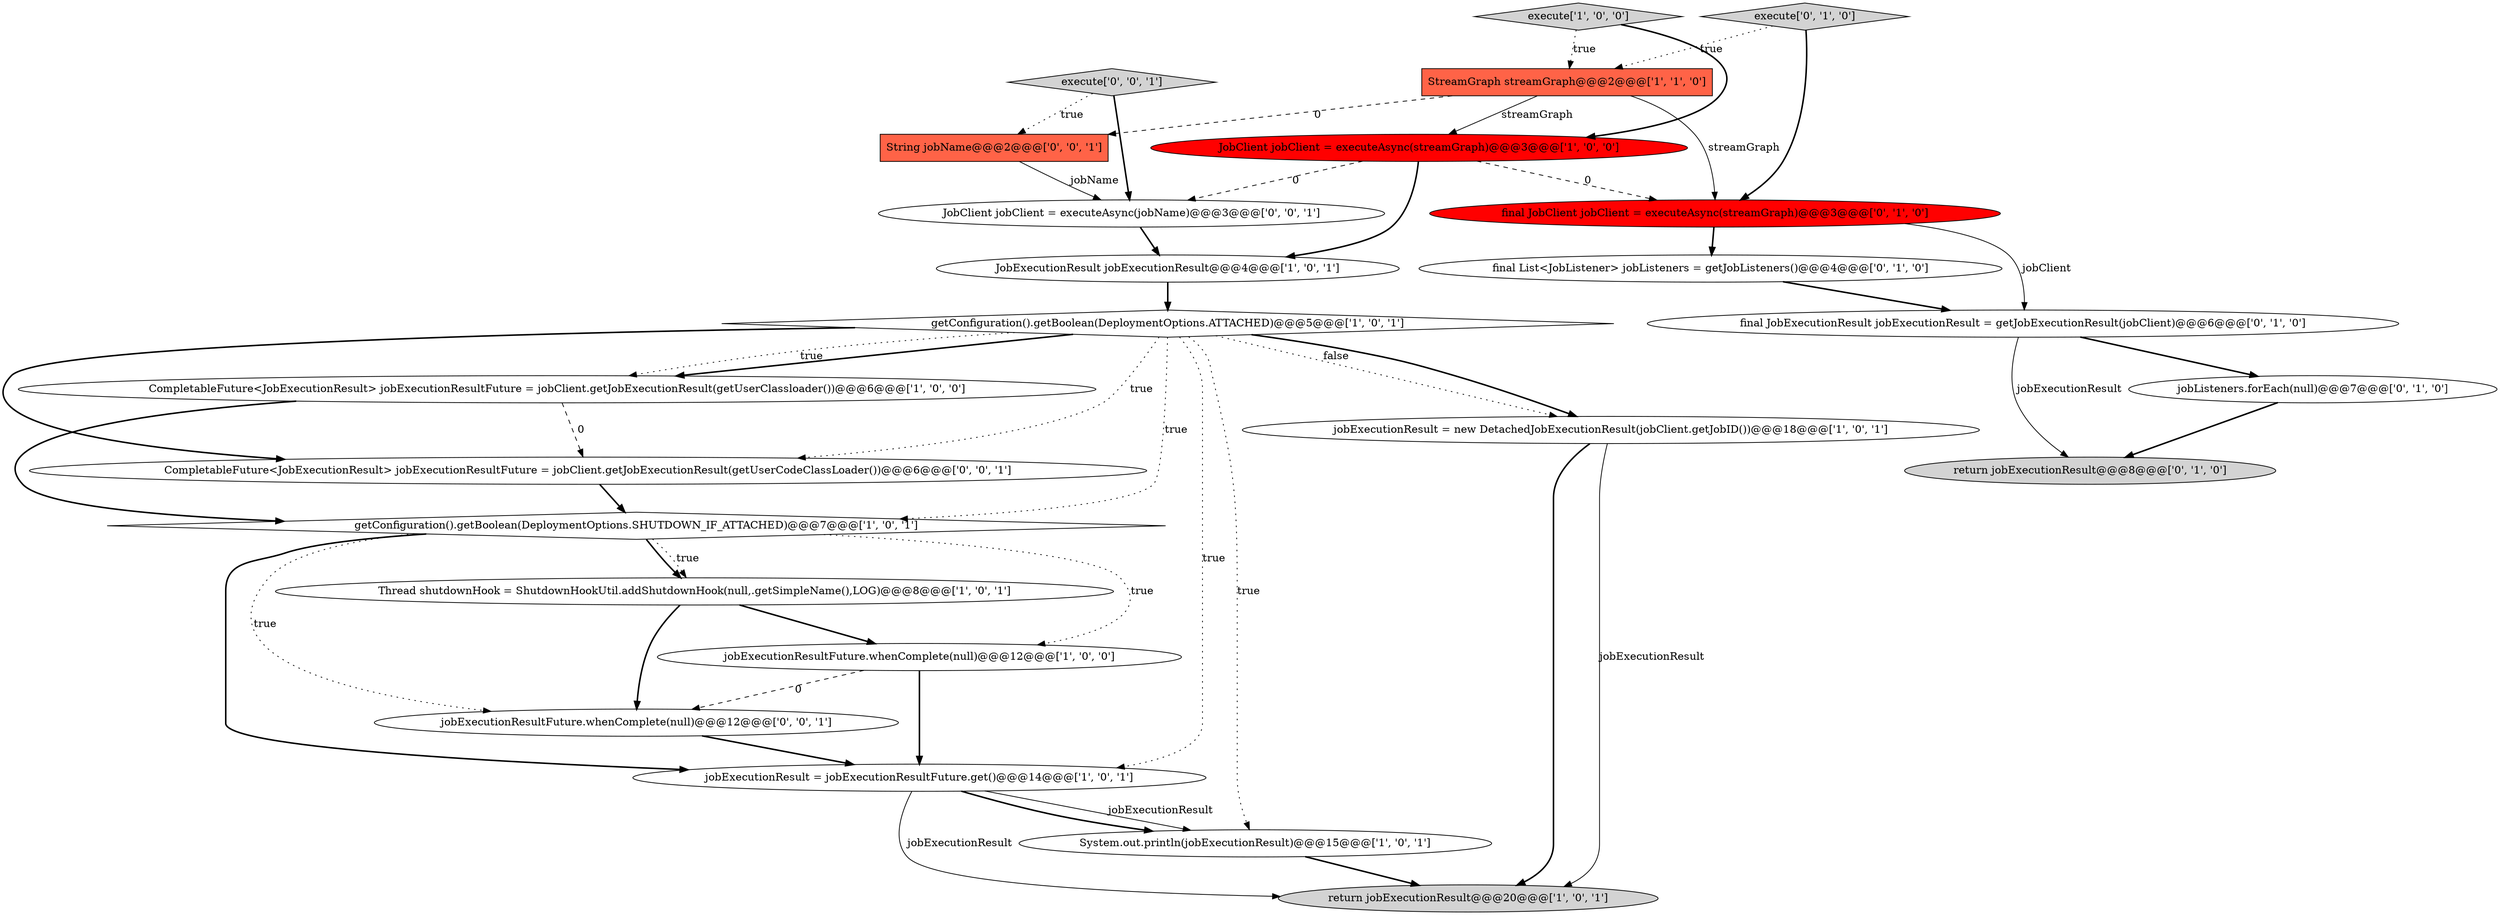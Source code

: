 digraph {
4 [style = filled, label = "jobExecutionResult = jobExecutionResultFuture.get()@@@14@@@['1', '0', '1']", fillcolor = white, shape = ellipse image = "AAA0AAABBB1BBB"];
12 [style = filled, label = "Thread shutdownHook = ShutdownHookUtil.addShutdownHook(null,.getSimpleName(),LOG)@@@8@@@['1', '0', '1']", fillcolor = white, shape = ellipse image = "AAA0AAABBB1BBB"];
3 [style = filled, label = "getConfiguration().getBoolean(DeploymentOptions.ATTACHED)@@@5@@@['1', '0', '1']", fillcolor = white, shape = diamond image = "AAA0AAABBB1BBB"];
1 [style = filled, label = "jobExecutionResultFuture.whenComplete(null)@@@12@@@['1', '0', '0']", fillcolor = white, shape = ellipse image = "AAA0AAABBB1BBB"];
15 [style = filled, label = "final JobClient jobClient = executeAsync(streamGraph)@@@3@@@['0', '1', '0']", fillcolor = red, shape = ellipse image = "AAA1AAABBB2BBB"];
10 [style = filled, label = "System.out.println(jobExecutionResult)@@@15@@@['1', '0', '1']", fillcolor = white, shape = ellipse image = "AAA0AAABBB1BBB"];
22 [style = filled, label = "execute['0', '0', '1']", fillcolor = lightgray, shape = diamond image = "AAA0AAABBB3BBB"];
9 [style = filled, label = "getConfiguration().getBoolean(DeploymentOptions.SHUTDOWN_IF_ATTACHED)@@@7@@@['1', '0', '1']", fillcolor = white, shape = diamond image = "AAA0AAABBB1BBB"];
6 [style = filled, label = "return jobExecutionResult@@@20@@@['1', '0', '1']", fillcolor = lightgray, shape = ellipse image = "AAA0AAABBB1BBB"];
18 [style = filled, label = "execute['0', '1', '0']", fillcolor = lightgray, shape = diamond image = "AAA0AAABBB2BBB"];
7 [style = filled, label = "JobExecutionResult jobExecutionResult@@@4@@@['1', '0', '1']", fillcolor = white, shape = ellipse image = "AAA0AAABBB1BBB"];
0 [style = filled, label = "CompletableFuture<JobExecutionResult> jobExecutionResultFuture = jobClient.getJobExecutionResult(getUserClassloader())@@@6@@@['1', '0', '0']", fillcolor = white, shape = ellipse image = "AAA0AAABBB1BBB"];
13 [style = filled, label = "jobListeners.forEach(null)@@@7@@@['0', '1', '0']", fillcolor = white, shape = ellipse image = "AAA0AAABBB2BBB"];
20 [style = filled, label = "String jobName@@@2@@@['0', '0', '1']", fillcolor = tomato, shape = box image = "AAA0AAABBB3BBB"];
2 [style = filled, label = "JobClient jobClient = executeAsync(streamGraph)@@@3@@@['1', '0', '0']", fillcolor = red, shape = ellipse image = "AAA1AAABBB1BBB"];
23 [style = filled, label = "CompletableFuture<JobExecutionResult> jobExecutionResultFuture = jobClient.getJobExecutionResult(getUserCodeClassLoader())@@@6@@@['0', '0', '1']", fillcolor = white, shape = ellipse image = "AAA0AAABBB3BBB"];
14 [style = filled, label = "final JobExecutionResult jobExecutionResult = getJobExecutionResult(jobClient)@@@6@@@['0', '1', '0']", fillcolor = white, shape = ellipse image = "AAA0AAABBB2BBB"];
5 [style = filled, label = "execute['1', '0', '0']", fillcolor = lightgray, shape = diamond image = "AAA0AAABBB1BBB"];
11 [style = filled, label = "StreamGraph streamGraph@@@2@@@['1', '1', '0']", fillcolor = tomato, shape = box image = "AAA0AAABBB1BBB"];
21 [style = filled, label = "jobExecutionResultFuture.whenComplete(null)@@@12@@@['0', '0', '1']", fillcolor = white, shape = ellipse image = "AAA0AAABBB3BBB"];
19 [style = filled, label = "JobClient jobClient = executeAsync(jobName)@@@3@@@['0', '0', '1']", fillcolor = white, shape = ellipse image = "AAA0AAABBB3BBB"];
8 [style = filled, label = "jobExecutionResult = new DetachedJobExecutionResult(jobClient.getJobID())@@@18@@@['1', '0', '1']", fillcolor = white, shape = ellipse image = "AAA0AAABBB1BBB"];
16 [style = filled, label = "return jobExecutionResult@@@8@@@['0', '1', '0']", fillcolor = lightgray, shape = ellipse image = "AAA0AAABBB2BBB"];
17 [style = filled, label = "final List<JobListener> jobListeners = getJobListeners()@@@4@@@['0', '1', '0']", fillcolor = white, shape = ellipse image = "AAA0AAABBB2BBB"];
4->10 [style = bold, label=""];
1->4 [style = bold, label=""];
0->9 [style = bold, label=""];
9->12 [style = dotted, label="true"];
2->19 [style = dashed, label="0"];
11->20 [style = dashed, label="0"];
22->19 [style = bold, label=""];
12->21 [style = bold, label=""];
0->23 [style = dashed, label="0"];
9->4 [style = bold, label=""];
4->6 [style = solid, label="jobExecutionResult"];
3->10 [style = dotted, label="true"];
14->16 [style = solid, label="jobExecutionResult"];
18->15 [style = bold, label=""];
3->4 [style = dotted, label="true"];
8->6 [style = bold, label=""];
1->21 [style = dashed, label="0"];
3->9 [style = dotted, label="true"];
9->21 [style = dotted, label="true"];
12->1 [style = bold, label=""];
3->8 [style = dotted, label="false"];
10->6 [style = bold, label=""];
13->16 [style = bold, label=""];
7->3 [style = bold, label=""];
3->0 [style = bold, label=""];
15->14 [style = solid, label="jobClient"];
2->15 [style = dashed, label="0"];
8->6 [style = solid, label="jobExecutionResult"];
4->10 [style = solid, label="jobExecutionResult"];
18->11 [style = dotted, label="true"];
5->2 [style = bold, label=""];
15->17 [style = bold, label=""];
11->2 [style = solid, label="streamGraph"];
3->23 [style = bold, label=""];
5->11 [style = dotted, label="true"];
22->20 [style = dotted, label="true"];
20->19 [style = solid, label="jobName"];
17->14 [style = bold, label=""];
3->8 [style = bold, label=""];
11->15 [style = solid, label="streamGraph"];
3->0 [style = dotted, label="true"];
9->1 [style = dotted, label="true"];
9->12 [style = bold, label=""];
2->7 [style = bold, label=""];
14->13 [style = bold, label=""];
23->9 [style = bold, label=""];
19->7 [style = bold, label=""];
21->4 [style = bold, label=""];
3->23 [style = dotted, label="true"];
}
